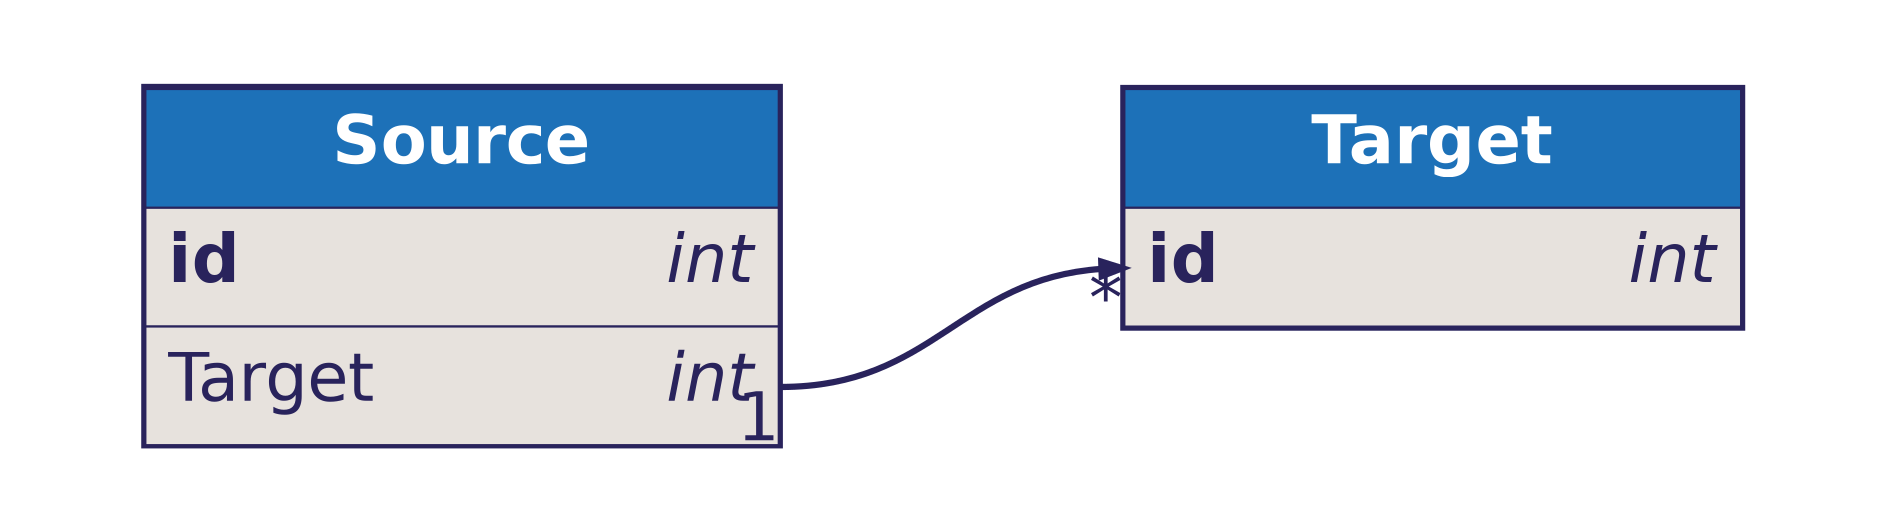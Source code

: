 digraph dbml {
      rankdir=LR;
      graph [fontname="helvetica", fontsize=32, fontcolor="#29235c", bgcolor="transparent"];
      node [penwidth=0, margin=0, fontname="helvetica", fontsize=32, fontcolor="#29235c"];
      edge [fontname="helvetica", fontsize=32, fontcolor="#29235c", color="#29235c"];

      
      
      
      "Source" [id="Source";label=<<TABLE BORDER="2" COLOR="#29235c" CELLBORDER="1" CELLSPACING="0" CELLPADDING="10" >
      <TR><TD PORT="f0" WIDTH="150" BGCOLOR="#1d71b8"><font color="#ffffff"><B>       Source       </B></font></TD></TR>
<TR><TD ALIGN="left" PORT="f1" BGCOLOR="#e7e2dd">
      <TABLE CELLPADDING="0" CELLSPACING="0" BORDER="0">
        <TR>
          <TD ALIGN="LEFT"><b>id</b><FONT>    </FONT></TD>
          <TD ALIGN="RIGHT"><font><i>int</i></font></TD>
        </TR>
      </TABLE>
    </TD></TR>
<TR><TD ALIGN="left" PORT="f2" BGCOLOR="#e7e2dd">
      <TABLE CELLPADDING="0" CELLSPACING="0" BORDER="0">
        <TR>
          <TD ALIGN="LEFT">Target<FONT>    </FONT></TD>
          <TD ALIGN="RIGHT"><font><i>int</i></font></TD>
        </TR>
      </TABLE>
    </TD></TR>
    </TABLE>>];
"Target" [id="Target";label=<<TABLE BORDER="2" COLOR="#29235c" CELLBORDER="1" CELLSPACING="0" CELLPADDING="10" >
      <TR><TD PORT="f0" WIDTH="150" BGCOLOR="#1d71b8"><font color="#ffffff"><B>       Target       </B></font></TD></TR>
<TR><TD ALIGN="left" PORT="f1" BGCOLOR="#e7e2dd">
      <TABLE CELLPADDING="0" CELLSPACING="0" BORDER="0">
        <TR>
          <TD ALIGN="LEFT"><b>id</b><FONT>    </FONT></TD>
          <TD ALIGN="RIGHT"><font><i>int</i></font></TD>
        </TR>
      </TABLE>
    </TD></TR>
    </TABLE>>];
    
      "Source":f0 -> "Target":f0 [style=invis, weight=100, color=red]
    "Source":f2:e -> "Target":f1:w [penwidth=3, color="#29235c", headlabel="*", taillabel="1", arrowhead="normal", arrowtail="none"]
      
    }